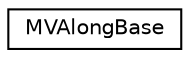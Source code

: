digraph "Graphical Class Hierarchy"
{
 // LATEX_PDF_SIZE
  edge [fontname="Helvetica",fontsize="10",labelfontname="Helvetica",labelfontsize="10"];
  node [fontname="Helvetica",fontsize="10",shape=record];
  rankdir="LR";
  Node0 [label="MVAlongBase",height=0.2,width=0.4,color="black", fillcolor="white", style="filled",URL="$classMVAlongBase.html",tooltip=" "];
}
